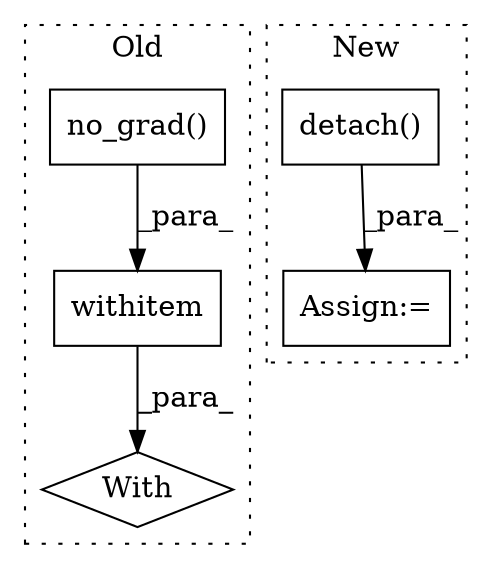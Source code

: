 digraph G {
subgraph cluster0 {
1 [label="With" a="39" s="9168,9178" l="5,40" shape="diamond"];
3 [label="withitem" a="49" s="9173" l="5" shape="box"];
4 [label="no_grad()" a="75" s="9173" l="15" shape="box"];
label = "Old";
style="dotted";
}
subgraph cluster1 {
2 [label="detach()" a="75" s="8888" l="10" shape="box"];
5 [label="Assign:=" a="68" s="8885" l="3" shape="box"];
label = "New";
style="dotted";
}
2 -> 5 [label="_para_"];
3 -> 1 [label="_para_"];
4 -> 3 [label="_para_"];
}